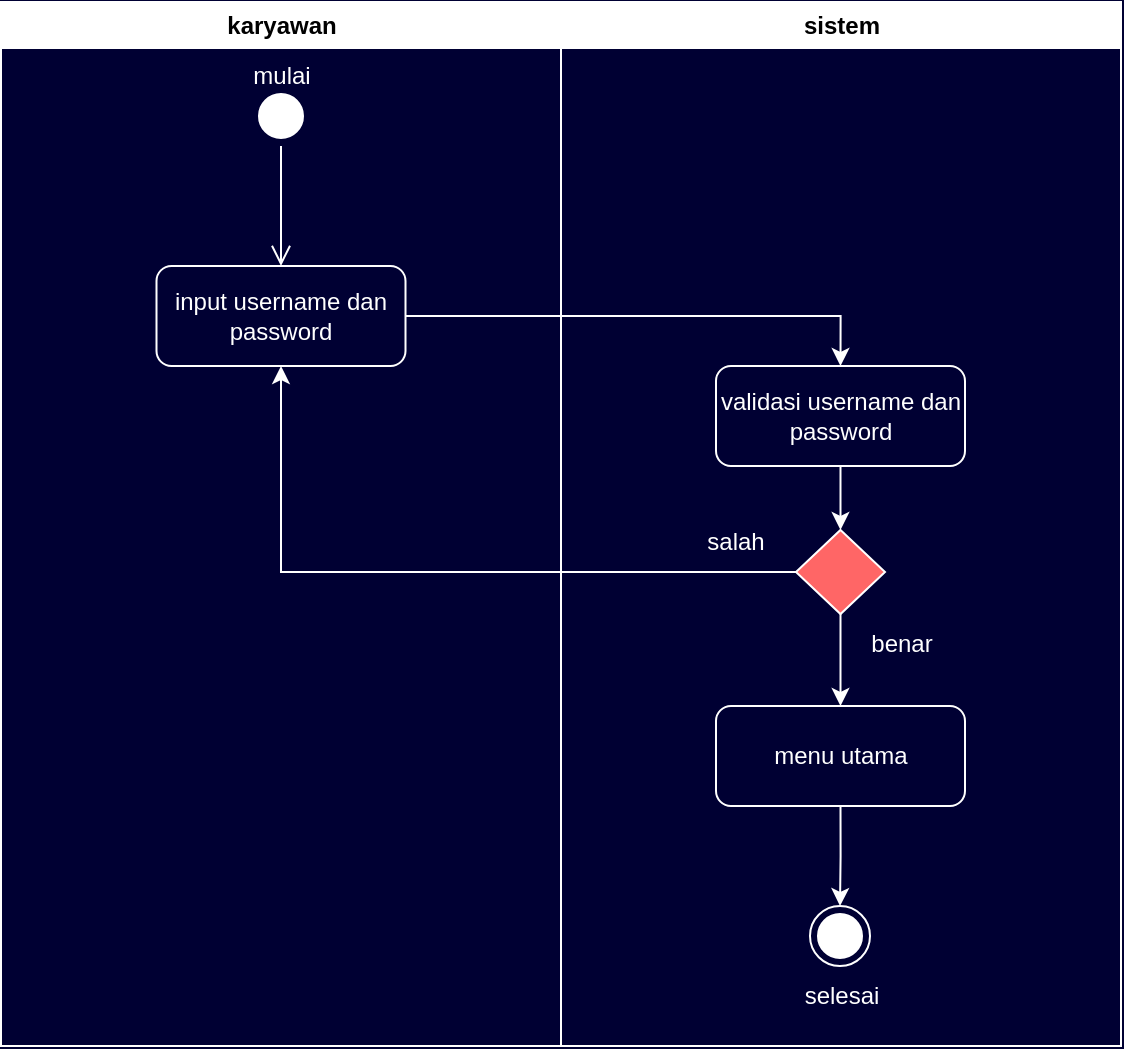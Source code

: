 <mxfile version="24.6.4" type="github">
  <diagram name="Page-1" id="e7e014a7-5840-1c2e-5031-d8a46d1fe8dd">
    <mxGraphModel dx="832" dy="491" grid="1" gridSize="10" guides="1" tooltips="1" connect="1" arrows="1" fold="1" page="1" pageScale="1" pageWidth="1169" pageHeight="826" background="#000033" math="0" shadow="0">
      <root>
        <mxCell id="0" />
        <mxCell id="1" parent="0" />
        <mxCell id="2" value="karyawan" style="swimlane;whiteSpace=wrap;strokeColor=#FFFFFF;fillColor=default;" parent="1" vertex="1">
          <mxGeometry x="164.5" y="128" width="280" height="522" as="geometry" />
        </mxCell>
        <mxCell id="No-YN4gegxSg5bePHzrH-41" value="" style="ellipse;html=1;shape=startState;fillColor=#FFFFFF;strokeColor=#FFFFFF;" vertex="1" parent="2">
          <mxGeometry x="125" y="42" width="30" height="30" as="geometry" />
        </mxCell>
        <mxCell id="No-YN4gegxSg5bePHzrH-42" value="" style="edgeStyle=orthogonalEdgeStyle;html=1;verticalAlign=bottom;endArrow=open;endSize=8;strokeColor=#FFFFFF;rounded=0;" edge="1" source="No-YN4gegxSg5bePHzrH-41" parent="2">
          <mxGeometry relative="1" as="geometry">
            <mxPoint x="140" y="132" as="targetPoint" />
          </mxGeometry>
        </mxCell>
        <mxCell id="No-YN4gegxSg5bePHzrH-43" value="&lt;font color=&quot;#ffffff&quot;&gt;input username dan password&lt;/font&gt;" style="html=1;whiteSpace=wrap;fillColor=none;strokeColor=#FFFFFF;rounded=1;" vertex="1" parent="2">
          <mxGeometry x="77.75" y="132" width="124.5" height="50" as="geometry" />
        </mxCell>
        <mxCell id="No-YN4gegxSg5bePHzrH-55" value="&lt;font color=&quot;#ffffff&quot;&gt;mulai&lt;/font&gt;" style="text;html=1;align=center;verticalAlign=middle;whiteSpace=wrap;rounded=0;" vertex="1" parent="2">
          <mxGeometry x="110" y="22" width="60" height="30" as="geometry" />
        </mxCell>
        <mxCell id="3" value="sistem" style="swimlane;whiteSpace=wrap;strokeColor=#FFFFFF;startSize=23;" parent="1" vertex="1">
          <mxGeometry x="444.5" y="128" width="280" height="522" as="geometry" />
        </mxCell>
        <mxCell id="No-YN4gegxSg5bePHzrH-49" style="edgeStyle=orthogonalEdgeStyle;rounded=0;orthogonalLoop=1;jettySize=auto;html=1;exitX=0.5;exitY=1;exitDx=0;exitDy=0;entryX=0.5;entryY=0;entryDx=0;entryDy=0;strokeColor=#FFFFFF;" edge="1" parent="3" source="No-YN4gegxSg5bePHzrH-44" target="No-YN4gegxSg5bePHzrH-47">
          <mxGeometry relative="1" as="geometry" />
        </mxCell>
        <mxCell id="No-YN4gegxSg5bePHzrH-44" value="&lt;font color=&quot;#ffffff&quot;&gt;validasi username dan password&lt;/font&gt;" style="html=1;whiteSpace=wrap;fillColor=none;strokeColor=#FFFFFF;rounded=1;" vertex="1" parent="3">
          <mxGeometry x="77.5" y="182" width="124.5" height="50" as="geometry" />
        </mxCell>
        <mxCell id="No-YN4gegxSg5bePHzrH-53" style="edgeStyle=orthogonalEdgeStyle;rounded=0;orthogonalLoop=1;jettySize=auto;html=1;exitX=0.5;exitY=1;exitDx=0;exitDy=0;entryX=0.5;entryY=0;entryDx=0;entryDy=0;strokeColor=#FFFFFF;" edge="1" parent="3" source="No-YN4gegxSg5bePHzrH-45" target="No-YN4gegxSg5bePHzrH-52">
          <mxGeometry relative="1" as="geometry" />
        </mxCell>
        <mxCell id="No-YN4gegxSg5bePHzrH-45" value="&lt;font color=&quot;#ffffff&quot;&gt;menu utama&lt;/font&gt;" style="html=1;whiteSpace=wrap;fillColor=none;strokeColor=#FFFFFF;rounded=1;" vertex="1" parent="3">
          <mxGeometry x="77.5" y="352" width="124.5" height="50" as="geometry" />
        </mxCell>
        <mxCell id="No-YN4gegxSg5bePHzrH-50" style="edgeStyle=orthogonalEdgeStyle;rounded=0;orthogonalLoop=1;jettySize=auto;html=1;exitX=0.5;exitY=1;exitDx=0;exitDy=0;entryX=0.5;entryY=0;entryDx=0;entryDy=0;strokeColor=#FFFFFF;" edge="1" parent="3" source="No-YN4gegxSg5bePHzrH-47" target="No-YN4gegxSg5bePHzrH-45">
          <mxGeometry relative="1" as="geometry" />
        </mxCell>
        <mxCell id="No-YN4gegxSg5bePHzrH-47" value="" style="rhombus;whiteSpace=wrap;html=1;strokeColor=#FFFFFF;fillColor=#FF6666;" vertex="1" parent="3">
          <mxGeometry x="117.5" y="264" width="44.5" height="42" as="geometry" />
        </mxCell>
        <mxCell id="No-YN4gegxSg5bePHzrH-52" value="" style="ellipse;html=1;shape=endState;fillColor=#FFFFFF;strokeColor=#FFFFFF;" vertex="1" parent="3">
          <mxGeometry x="124.5" y="452" width="30" height="30" as="geometry" />
        </mxCell>
        <mxCell id="No-YN4gegxSg5bePHzrH-54" value="&lt;font color=&quot;#ffffff&quot;&gt;selesai&lt;/font&gt;" style="text;html=1;align=center;verticalAlign=middle;whiteSpace=wrap;rounded=0;" vertex="1" parent="3">
          <mxGeometry x="110.5" y="482" width="60" height="30" as="geometry" />
        </mxCell>
        <mxCell id="No-YN4gegxSg5bePHzrH-58" value="&lt;font color=&quot;#ffffff&quot;&gt;salah&lt;/font&gt;" style="text;html=1;align=center;verticalAlign=middle;whiteSpace=wrap;rounded=0;" vertex="1" parent="3">
          <mxGeometry x="57.5" y="255" width="60" height="30" as="geometry" />
        </mxCell>
        <mxCell id="No-YN4gegxSg5bePHzrH-57" value="&lt;font color=&quot;#ffffff&quot;&gt;benar&lt;/font&gt;" style="text;html=1;align=center;verticalAlign=middle;whiteSpace=wrap;rounded=0;" vertex="1" parent="3">
          <mxGeometry x="140.5" y="306" width="60" height="30" as="geometry" />
        </mxCell>
        <mxCell id="No-YN4gegxSg5bePHzrH-48" style="edgeStyle=orthogonalEdgeStyle;rounded=0;orthogonalLoop=1;jettySize=auto;html=1;exitX=1;exitY=0.5;exitDx=0;exitDy=0;entryX=0.5;entryY=0;entryDx=0;entryDy=0;strokeColor=#FFFFFF;" edge="1" parent="1" source="No-YN4gegxSg5bePHzrH-43" target="No-YN4gegxSg5bePHzrH-44">
          <mxGeometry relative="1" as="geometry" />
        </mxCell>
        <mxCell id="No-YN4gegxSg5bePHzrH-51" style="edgeStyle=orthogonalEdgeStyle;rounded=0;orthogonalLoop=1;jettySize=auto;html=1;exitX=0;exitY=0.5;exitDx=0;exitDy=0;entryX=0.5;entryY=1;entryDx=0;entryDy=0;strokeColor=#FFFFFF;" edge="1" parent="1" source="No-YN4gegxSg5bePHzrH-47" target="No-YN4gegxSg5bePHzrH-43">
          <mxGeometry relative="1" as="geometry" />
        </mxCell>
      </root>
    </mxGraphModel>
  </diagram>
</mxfile>
